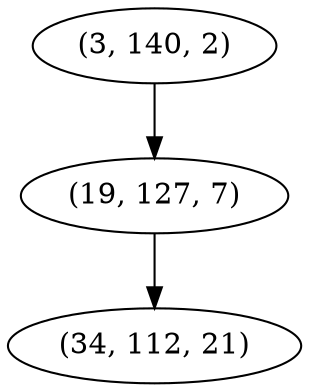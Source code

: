 digraph tree {
    "(3, 140, 2)";
    "(19, 127, 7)";
    "(34, 112, 21)";
    "(3, 140, 2)" -> "(19, 127, 7)";
    "(19, 127, 7)" -> "(34, 112, 21)";
}
